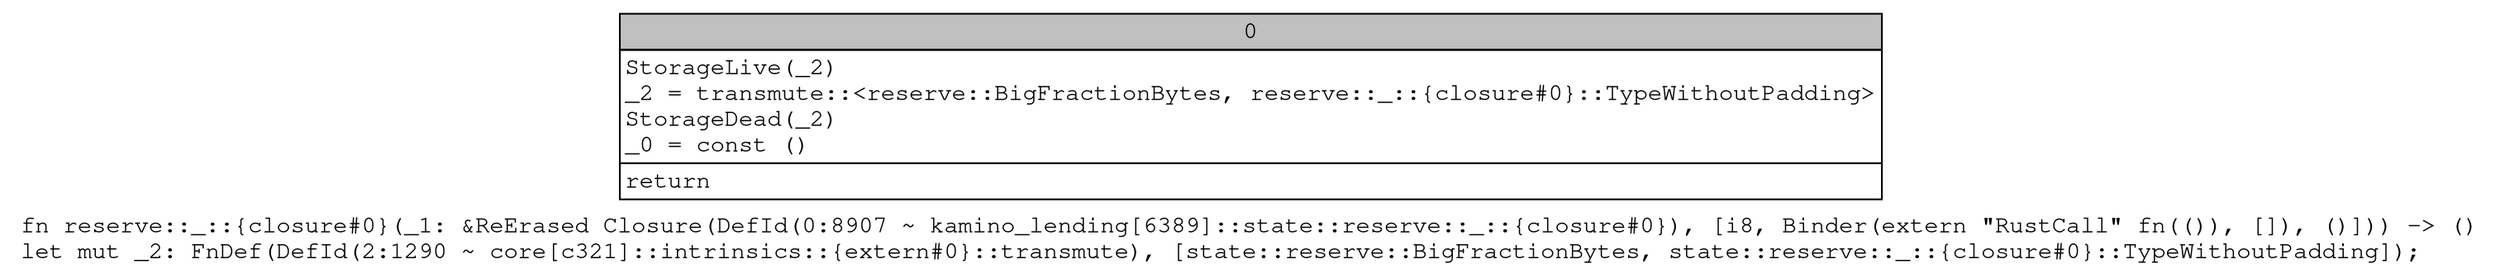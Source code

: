 digraph Mir_0_8907 {
    graph [fontname="Courier, monospace"];
    node [fontname="Courier, monospace"];
    edge [fontname="Courier, monospace"];
    label=<fn reserve::_::{closure#0}(_1: &amp;ReErased Closure(DefId(0:8907 ~ kamino_lending[6389]::state::reserve::_::{closure#0}), [i8, Binder(extern &quot;RustCall&quot; fn(()), []), ()])) -&gt; ()<br align="left"/>let mut _2: FnDef(DefId(2:1290 ~ core[c321]::intrinsics::{extern#0}::transmute), [state::reserve::BigFractionBytes, state::reserve::_::{closure#0}::TypeWithoutPadding]);<br align="left"/>>;
    bb0__0_8907 [shape="none", label=<<table border="0" cellborder="1" cellspacing="0"><tr><td bgcolor="gray" align="center" colspan="1">0</td></tr><tr><td align="left" balign="left">StorageLive(_2)<br/>_2 = transmute::&lt;reserve::BigFractionBytes, reserve::_::{closure#0}::TypeWithoutPadding&gt;<br/>StorageDead(_2)<br/>_0 = const ()<br/></td></tr><tr><td align="left">return</td></tr></table>>];
}
